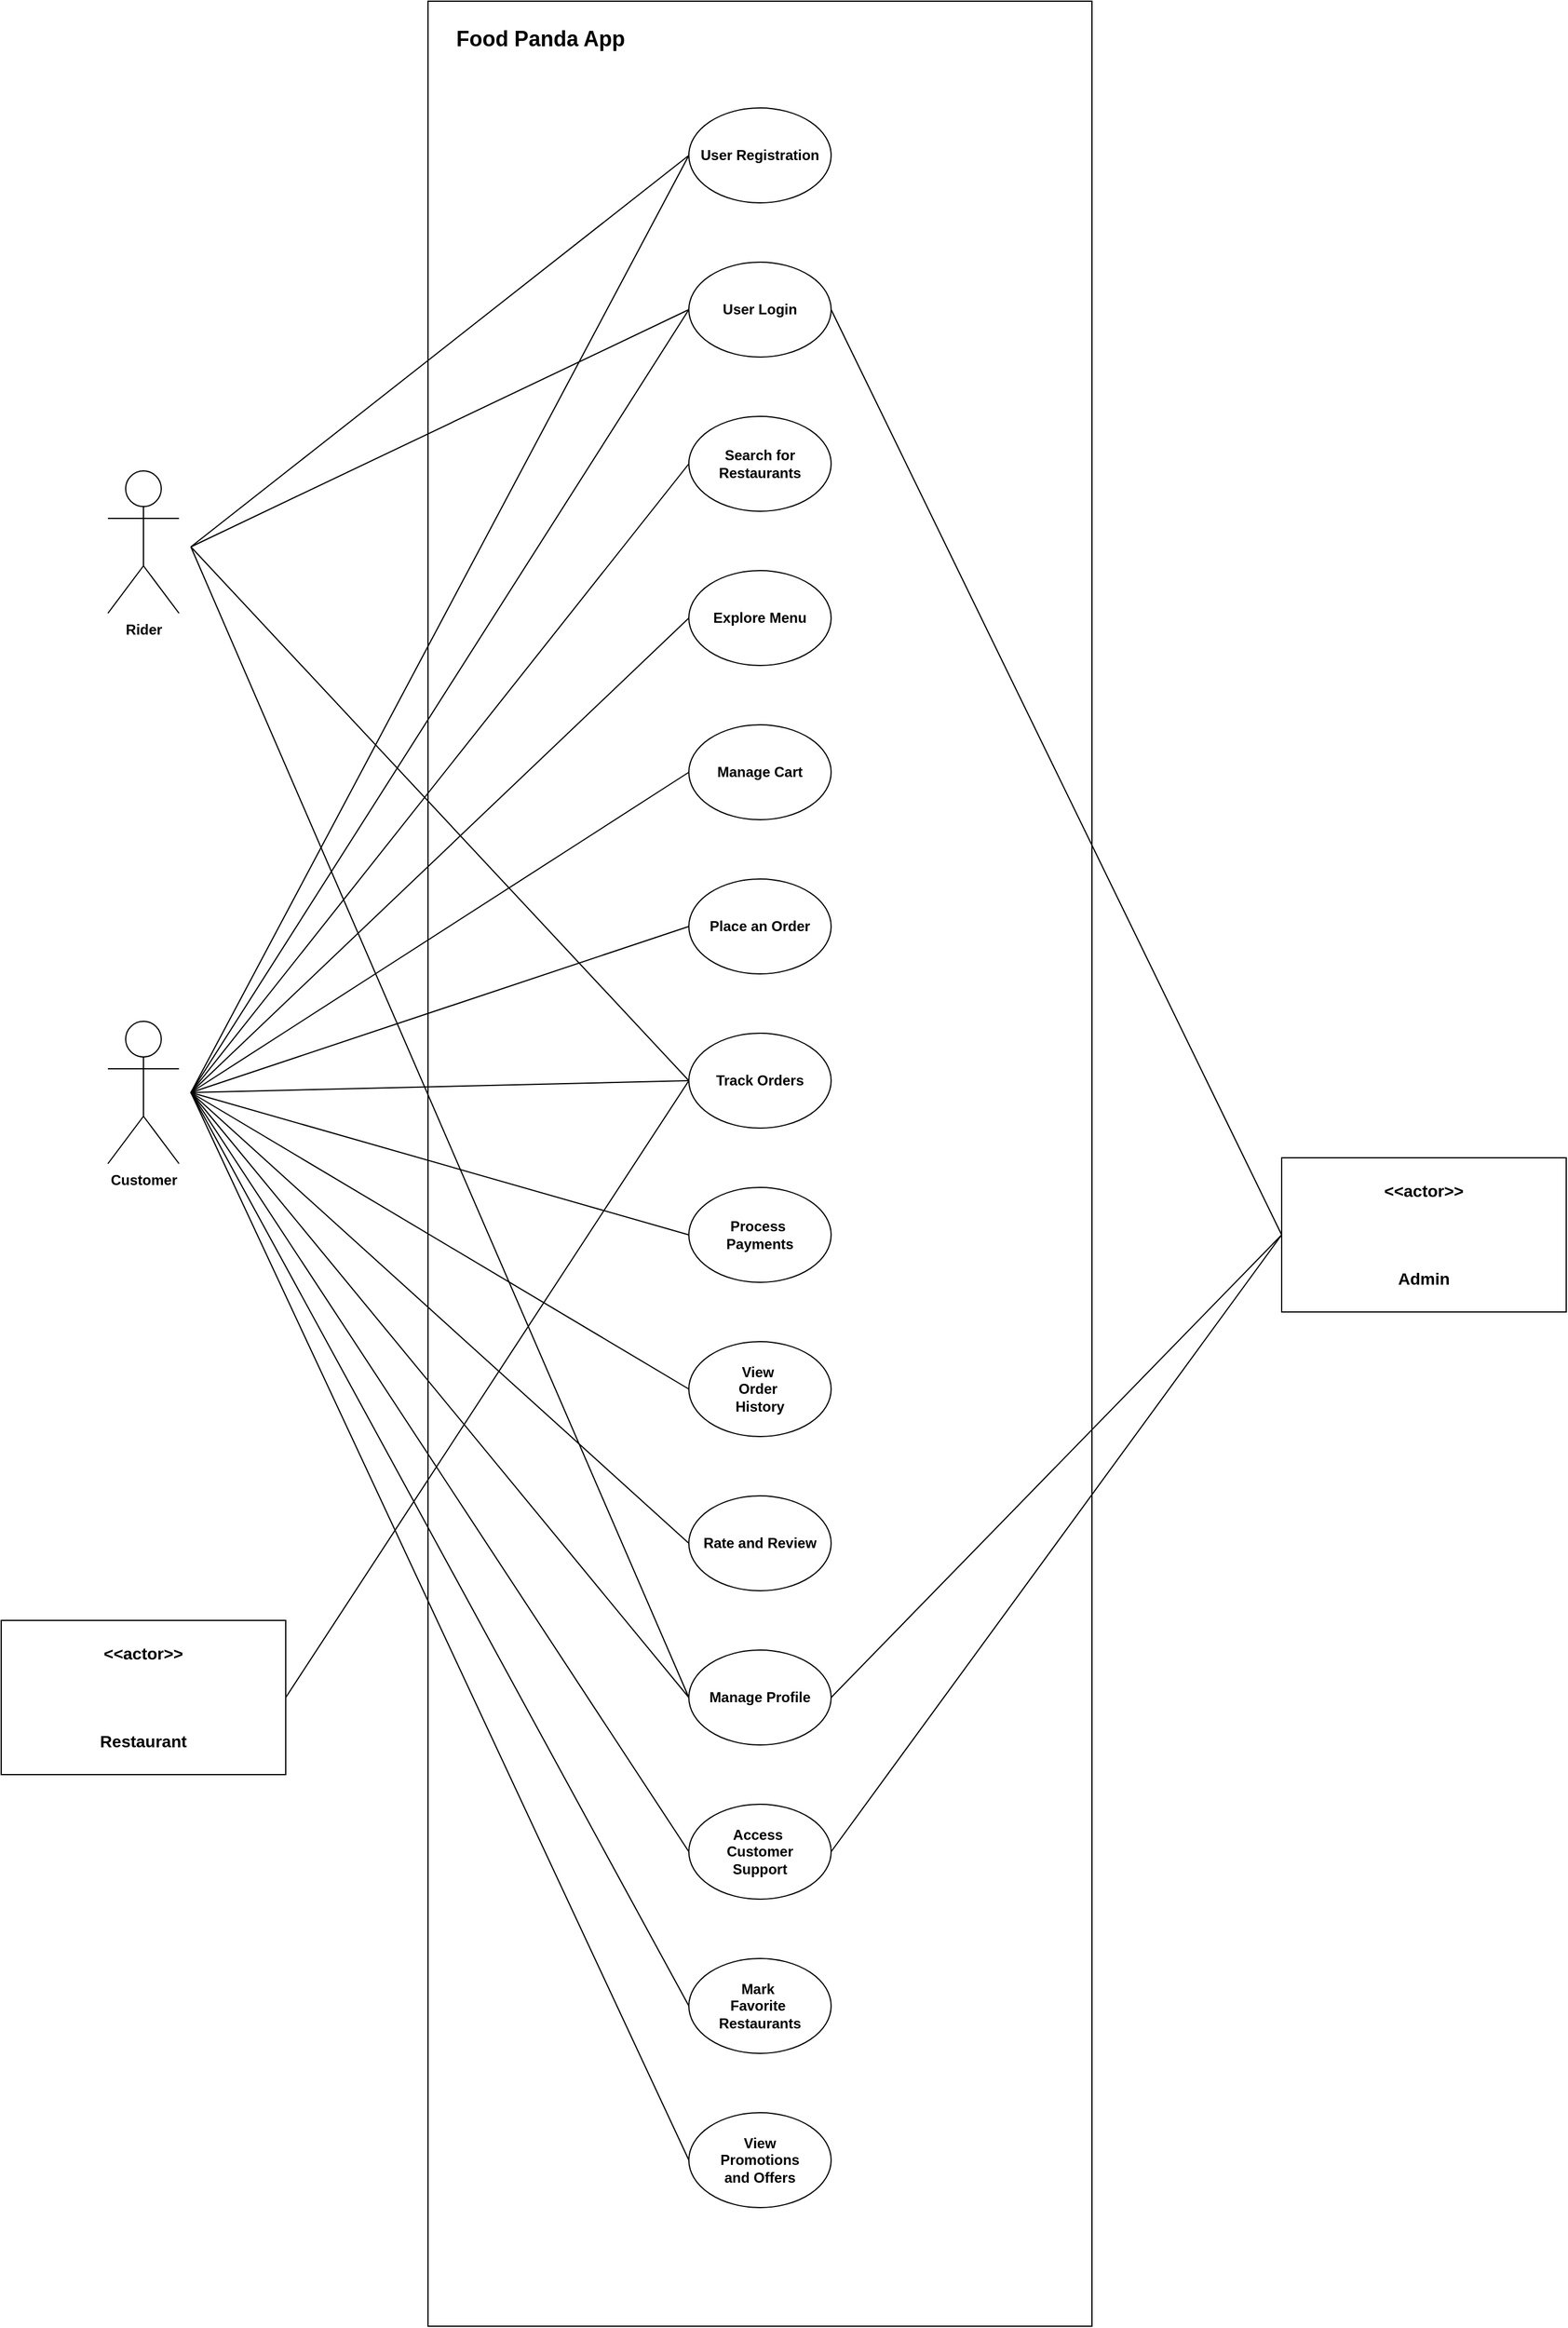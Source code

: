 <mxfile version="22.0.2" type="device">
  <diagram name="Page-1" id="ZnvQc8AnKRLn6tk11_iB">
    <mxGraphModel dx="1494" dy="1737" grid="1" gridSize="10" guides="1" tooltips="1" connect="1" arrows="1" fold="1" page="1" pageScale="1" pageWidth="1502" pageHeight="1719" math="0" shadow="0">
      <root>
        <mxCell id="0" />
        <mxCell id="1" parent="0" />
        <mxCell id="Gh757pU30lZXkgT6N0OI-64" value="" style="rounded=0;whiteSpace=wrap;html=1;fontStyle=1" parent="1" vertex="1">
          <mxGeometry x="480" y="160" width="560" height="1960" as="geometry" />
        </mxCell>
        <mxCell id="Gh757pU30lZXkgT6N0OI-1" value="User Registration" style="ellipse;whiteSpace=wrap;html=1;fontStyle=1" parent="1" vertex="1">
          <mxGeometry x="700" y="250" width="120" height="80" as="geometry" />
        </mxCell>
        <mxCell id="Gh757pU30lZXkgT6N0OI-2" value="User Login" style="ellipse;whiteSpace=wrap;html=1;fontStyle=1" parent="1" vertex="1">
          <mxGeometry x="700" y="380" width="120" height="80" as="geometry" />
        </mxCell>
        <mxCell id="Gh757pU30lZXkgT6N0OI-3" value="Search for Restaurants" style="ellipse;whiteSpace=wrap;html=1;fontStyle=1" parent="1" vertex="1">
          <mxGeometry x="700" y="510" width="120" height="80" as="geometry" />
        </mxCell>
        <mxCell id="Gh757pU30lZXkgT6N0OI-4" value="&lt;div&gt;Explore Menu&lt;/div&gt;" style="ellipse;whiteSpace=wrap;html=1;fontStyle=1" parent="1" vertex="1">
          <mxGeometry x="700" y="640" width="120" height="80" as="geometry" />
        </mxCell>
        <mxCell id="Gh757pU30lZXkgT6N0OI-5" value="&lt;div style=&quot;border-color: var(--border-color);&quot;&gt;Manage Cart&lt;/div&gt;" style="ellipse;whiteSpace=wrap;html=1;fontStyle=1" parent="1" vertex="1">
          <mxGeometry x="700" y="770" width="120" height="80" as="geometry" />
        </mxCell>
        <mxCell id="Gh757pU30lZXkgT6N0OI-6" value="&lt;div style=&quot;border-color: var(--border-color);&quot;&gt;Place an Order&lt;/div&gt;" style="ellipse;whiteSpace=wrap;html=1;fontStyle=1" parent="1" vertex="1">
          <mxGeometry x="700" y="900" width="120" height="80" as="geometry" />
        </mxCell>
        <mxCell id="Gh757pU30lZXkgT6N0OI-7" value="&lt;div style=&quot;border-color: var(--border-color);&quot;&gt;Track Orders&lt;/div&gt;" style="ellipse;whiteSpace=wrap;html=1;fontStyle=1" parent="1" vertex="1">
          <mxGeometry x="700" y="1030" width="120" height="80" as="geometry" />
        </mxCell>
        <mxCell id="Gh757pU30lZXkgT6N0OI-8" value="&lt;div style=&quot;border-color: var(--border-color);&quot;&gt;Process&amp;nbsp;&lt;/div&gt;&lt;div style=&quot;border-color: var(--border-color);&quot;&gt;Payments&lt;/div&gt;" style="ellipse;whiteSpace=wrap;html=1;fontStyle=1" parent="1" vertex="1">
          <mxGeometry x="700" y="1160" width="120" height="80" as="geometry" />
        </mxCell>
        <mxCell id="Gh757pU30lZXkgT6N0OI-9" value="&lt;div style=&quot;border-color: var(--border-color);&quot;&gt;View&amp;nbsp;&lt;/div&gt;&lt;div style=&quot;border-color: var(--border-color);&quot;&gt;Order&amp;nbsp;&lt;/div&gt;&lt;div style=&quot;border-color: var(--border-color);&quot;&gt;History&lt;/div&gt;" style="ellipse;whiteSpace=wrap;html=1;fontStyle=1" parent="1" vertex="1">
          <mxGeometry x="700" y="1290" width="120" height="80" as="geometry" />
        </mxCell>
        <mxCell id="Gh757pU30lZXkgT6N0OI-10" value="&lt;div style=&quot;border-color: var(--border-color);&quot;&gt;Rate and Review&lt;/div&gt;" style="ellipse;whiteSpace=wrap;html=1;fontStyle=1" parent="1" vertex="1">
          <mxGeometry x="700" y="1420" width="120" height="80" as="geometry" />
        </mxCell>
        <mxCell id="Gh757pU30lZXkgT6N0OI-11" value="&lt;div style=&quot;border-color: var(--border-color);&quot;&gt;Manage Profile&lt;/div&gt;" style="ellipse;whiteSpace=wrap;html=1;fontStyle=1" parent="1" vertex="1">
          <mxGeometry x="700" y="1550" width="120" height="80" as="geometry" />
        </mxCell>
        <mxCell id="Gh757pU30lZXkgT6N0OI-12" value="&lt;div style=&quot;border-color: var(--border-color);&quot;&gt;Access&amp;nbsp;&lt;/div&gt;&lt;div style=&quot;border-color: var(--border-color);&quot;&gt;Customer &lt;br&gt;Support&lt;/div&gt;" style="ellipse;whiteSpace=wrap;html=1;fontStyle=1" parent="1" vertex="1">
          <mxGeometry x="700" y="1680" width="120" height="80" as="geometry" />
        </mxCell>
        <mxCell id="Gh757pU30lZXkgT6N0OI-20" value="&lt;div style=&quot;border-color: var(--border-color);&quot;&gt;Mark&amp;nbsp;&lt;/div&gt;&lt;div style=&quot;border-color: var(--border-color);&quot;&gt;Favorite&amp;nbsp;&lt;/div&gt;&lt;div style=&quot;border-color: var(--border-color);&quot;&gt;Restaurants&lt;/div&gt;" style="ellipse;whiteSpace=wrap;html=1;fontStyle=1" parent="1" vertex="1">
          <mxGeometry x="700" y="1810" width="120" height="80" as="geometry" />
        </mxCell>
        <mxCell id="Gh757pU30lZXkgT6N0OI-21" value="View &lt;br&gt;Promotions &lt;br&gt;and Offers" style="ellipse;whiteSpace=wrap;html=1;fontStyle=1" parent="1" vertex="1">
          <mxGeometry x="700" y="1940" width="120" height="80" as="geometry" />
        </mxCell>
        <mxCell id="Gh757pU30lZXkgT6N0OI-22" value="Customer" style="shape=umlActor;verticalLabelPosition=bottom;verticalAlign=top;html=1;outlineConnect=0;fontStyle=1" parent="1" vertex="1">
          <mxGeometry x="210" y="1020" width="60" height="120" as="geometry" />
        </mxCell>
        <mxCell id="Gh757pU30lZXkgT6N0OI-27" value="" style="endArrow=none;html=1;rounded=0;entryX=0;entryY=0.5;entryDx=0;entryDy=0;fontStyle=1" parent="1" target="Gh757pU30lZXkgT6N0OI-1" edge="1">
          <mxGeometry width="50" height="50" relative="1" as="geometry">
            <mxPoint x="280" y="1080" as="sourcePoint" />
            <mxPoint x="480" y="1000" as="targetPoint" />
          </mxGeometry>
        </mxCell>
        <mxCell id="Gh757pU30lZXkgT6N0OI-28" value="" style="endArrow=none;html=1;rounded=0;entryX=0;entryY=0.5;entryDx=0;entryDy=0;fontStyle=1" parent="1" target="Gh757pU30lZXkgT6N0OI-2" edge="1">
          <mxGeometry width="50" height="50" relative="1" as="geometry">
            <mxPoint x="280" y="1080" as="sourcePoint" />
            <mxPoint x="710" y="300" as="targetPoint" />
          </mxGeometry>
        </mxCell>
        <mxCell id="Gh757pU30lZXkgT6N0OI-29" value="" style="endArrow=none;html=1;rounded=0;entryX=0;entryY=0.5;entryDx=0;entryDy=0;fontStyle=1" parent="1" target="Gh757pU30lZXkgT6N0OI-3" edge="1">
          <mxGeometry width="50" height="50" relative="1" as="geometry">
            <mxPoint x="280" y="1080" as="sourcePoint" />
            <mxPoint x="710" y="430" as="targetPoint" />
          </mxGeometry>
        </mxCell>
        <mxCell id="Gh757pU30lZXkgT6N0OI-30" value="" style="endArrow=none;html=1;rounded=0;entryX=0;entryY=0.5;entryDx=0;entryDy=0;fontStyle=1" parent="1" target="Gh757pU30lZXkgT6N0OI-4" edge="1">
          <mxGeometry width="50" height="50" relative="1" as="geometry">
            <mxPoint x="280" y="1080" as="sourcePoint" />
            <mxPoint x="710" y="560" as="targetPoint" />
          </mxGeometry>
        </mxCell>
        <mxCell id="Gh757pU30lZXkgT6N0OI-31" value="" style="endArrow=none;html=1;rounded=0;entryX=0;entryY=0.5;entryDx=0;entryDy=0;fontStyle=1" parent="1" target="Gh757pU30lZXkgT6N0OI-5" edge="1">
          <mxGeometry width="50" height="50" relative="1" as="geometry">
            <mxPoint x="280" y="1080" as="sourcePoint" />
            <mxPoint x="710" y="690" as="targetPoint" />
          </mxGeometry>
        </mxCell>
        <mxCell id="Gh757pU30lZXkgT6N0OI-32" value="" style="endArrow=none;html=1;rounded=0;entryX=0;entryY=0.5;entryDx=0;entryDy=0;fontStyle=1" parent="1" target="Gh757pU30lZXkgT6N0OI-6" edge="1">
          <mxGeometry width="50" height="50" relative="1" as="geometry">
            <mxPoint x="280" y="1080" as="sourcePoint" />
            <mxPoint x="710" y="820" as="targetPoint" />
          </mxGeometry>
        </mxCell>
        <mxCell id="Gh757pU30lZXkgT6N0OI-33" value="" style="endArrow=none;html=1;rounded=0;entryX=0;entryY=0.5;entryDx=0;entryDy=0;fontStyle=1" parent="1" target="Gh757pU30lZXkgT6N0OI-7" edge="1">
          <mxGeometry width="50" height="50" relative="1" as="geometry">
            <mxPoint x="280" y="1080" as="sourcePoint" />
            <mxPoint x="710" y="950" as="targetPoint" />
          </mxGeometry>
        </mxCell>
        <mxCell id="Gh757pU30lZXkgT6N0OI-34" value="" style="endArrow=none;html=1;rounded=0;entryX=0;entryY=0.5;entryDx=0;entryDy=0;fontStyle=1" parent="1" target="Gh757pU30lZXkgT6N0OI-8" edge="1">
          <mxGeometry width="50" height="50" relative="1" as="geometry">
            <mxPoint x="280" y="1080" as="sourcePoint" />
            <mxPoint x="710" y="1080" as="targetPoint" />
          </mxGeometry>
        </mxCell>
        <mxCell id="Gh757pU30lZXkgT6N0OI-35" value="" style="endArrow=none;html=1;rounded=0;entryX=0;entryY=0.5;entryDx=0;entryDy=0;fontStyle=1" parent="1" target="Gh757pU30lZXkgT6N0OI-9" edge="1">
          <mxGeometry width="50" height="50" relative="1" as="geometry">
            <mxPoint x="280" y="1080" as="sourcePoint" />
            <mxPoint x="710" y="1210" as="targetPoint" />
          </mxGeometry>
        </mxCell>
        <mxCell id="Gh757pU30lZXkgT6N0OI-36" value="" style="endArrow=none;html=1;rounded=0;entryX=0;entryY=0.5;entryDx=0;entryDy=0;fontStyle=1" parent="1" target="Gh757pU30lZXkgT6N0OI-10" edge="1">
          <mxGeometry width="50" height="50" relative="1" as="geometry">
            <mxPoint x="280" y="1080" as="sourcePoint" />
            <mxPoint x="710" y="1340" as="targetPoint" />
          </mxGeometry>
        </mxCell>
        <mxCell id="Gh757pU30lZXkgT6N0OI-37" value="" style="endArrow=none;html=1;rounded=0;entryX=0;entryY=0.5;entryDx=0;entryDy=0;fontStyle=1" parent="1" target="Gh757pU30lZXkgT6N0OI-11" edge="1">
          <mxGeometry width="50" height="50" relative="1" as="geometry">
            <mxPoint x="280" y="1080" as="sourcePoint" />
            <mxPoint x="710" y="1470" as="targetPoint" />
          </mxGeometry>
        </mxCell>
        <mxCell id="Gh757pU30lZXkgT6N0OI-38" value="" style="endArrow=none;html=1;rounded=0;entryX=0;entryY=0.5;entryDx=0;entryDy=0;fontStyle=1" parent="1" target="Gh757pU30lZXkgT6N0OI-12" edge="1">
          <mxGeometry width="50" height="50" relative="1" as="geometry">
            <mxPoint x="280" y="1080" as="sourcePoint" />
            <mxPoint x="710" y="1600" as="targetPoint" />
          </mxGeometry>
        </mxCell>
        <mxCell id="Gh757pU30lZXkgT6N0OI-39" value="" style="endArrow=none;html=1;rounded=0;entryX=0;entryY=0.5;entryDx=0;entryDy=0;fontStyle=1" parent="1" target="Gh757pU30lZXkgT6N0OI-20" edge="1">
          <mxGeometry width="50" height="50" relative="1" as="geometry">
            <mxPoint x="280" y="1080" as="sourcePoint" />
            <mxPoint x="710" y="1730" as="targetPoint" />
          </mxGeometry>
        </mxCell>
        <mxCell id="Gh757pU30lZXkgT6N0OI-40" value="" style="endArrow=none;html=1;rounded=0;entryX=0;entryY=0.5;entryDx=0;entryDy=0;fontStyle=1" parent="1" target="Gh757pU30lZXkgT6N0OI-21" edge="1">
          <mxGeometry width="50" height="50" relative="1" as="geometry">
            <mxPoint x="280" y="1080" as="sourcePoint" />
            <mxPoint x="710" y="1860" as="targetPoint" />
          </mxGeometry>
        </mxCell>
        <mxCell id="Gh757pU30lZXkgT6N0OI-43" value="&lt;font style=&quot;font-size: 14px;&quot;&gt;&amp;lt;&amp;lt;actor&amp;gt;&amp;gt;&lt;br&gt;&lt;/font&gt;&lt;br&gt;&lt;br&gt;&lt;br&gt;&lt;br&gt;&lt;span style=&quot;font-size: 14px;&quot;&gt;&lt;span&gt;Restaurant&lt;/span&gt;&lt;/span&gt;" style="rounded=0;whiteSpace=wrap;html=1;fontStyle=1" parent="1" vertex="1">
          <mxGeometry x="120" y="1525" width="240" height="130" as="geometry" />
        </mxCell>
        <mxCell id="Gh757pU30lZXkgT6N0OI-44" value="&lt;font style=&quot;font-size: 14px;&quot;&gt;&amp;lt;&amp;lt;actor&amp;gt;&amp;gt;&lt;br&gt;&lt;/font&gt;&lt;br&gt;&lt;br&gt;&lt;br&gt;&lt;br&gt;&lt;span&gt;&lt;font style=&quot;font-size: 14px;&quot;&gt;Admin&lt;/font&gt;&lt;/span&gt;" style="rounded=0;whiteSpace=wrap;html=1;fontStyle=1" parent="1" vertex="1">
          <mxGeometry x="1200" y="1135" width="240" height="130" as="geometry" />
        </mxCell>
        <mxCell id="Gh757pU30lZXkgT6N0OI-45" value="Rider" style="shape=umlActor;verticalLabelPosition=bottom;verticalAlign=top;html=1;outlineConnect=0;fontStyle=1" parent="1" vertex="1">
          <mxGeometry x="210" y="556" width="60" height="120" as="geometry" />
        </mxCell>
        <mxCell id="Gh757pU30lZXkgT6N0OI-47" value="" style="endArrow=none;html=1;rounded=0;exitX=1;exitY=0.5;exitDx=0;exitDy=0;entryX=0;entryY=0.5;entryDx=0;entryDy=0;fontStyle=1" parent="1" source="Gh757pU30lZXkgT6N0OI-43" target="Gh757pU30lZXkgT6N0OI-7" edge="1">
          <mxGeometry width="50" height="50" relative="1" as="geometry">
            <mxPoint x="290" y="1090" as="sourcePoint" />
            <mxPoint x="610" y="2030" as="targetPoint" />
          </mxGeometry>
        </mxCell>
        <mxCell id="Gh757pU30lZXkgT6N0OI-51" value="" style="endArrow=none;html=1;rounded=0;entryX=0;entryY=0.5;entryDx=0;entryDy=0;fontStyle=1" parent="1" target="Gh757pU30lZXkgT6N0OI-1" edge="1">
          <mxGeometry width="50" height="50" relative="1" as="geometry">
            <mxPoint x="280" y="620" as="sourcePoint" />
            <mxPoint x="710" y="300" as="targetPoint" />
          </mxGeometry>
        </mxCell>
        <mxCell id="Gh757pU30lZXkgT6N0OI-52" value="" style="endArrow=none;html=1;rounded=0;entryX=0;entryY=0.5;entryDx=0;entryDy=0;fontStyle=1" parent="1" target="Gh757pU30lZXkgT6N0OI-2" edge="1">
          <mxGeometry width="50" height="50" relative="1" as="geometry">
            <mxPoint x="280" y="620" as="sourcePoint" />
            <mxPoint x="710" y="300" as="targetPoint" />
          </mxGeometry>
        </mxCell>
        <mxCell id="Gh757pU30lZXkgT6N0OI-54" value="" style="endArrow=none;html=1;rounded=0;entryX=0;entryY=0.5;entryDx=0;entryDy=0;fontStyle=1" parent="1" target="Gh757pU30lZXkgT6N0OI-7" edge="1">
          <mxGeometry width="50" height="50" relative="1" as="geometry">
            <mxPoint x="280" y="620" as="sourcePoint" />
            <mxPoint x="710" y="950" as="targetPoint" />
          </mxGeometry>
        </mxCell>
        <mxCell id="Gh757pU30lZXkgT6N0OI-55" value="" style="endArrow=none;html=1;rounded=0;entryX=0;entryY=0.5;entryDx=0;entryDy=0;fontStyle=1" parent="1" target="Gh757pU30lZXkgT6N0OI-11" edge="1">
          <mxGeometry width="50" height="50" relative="1" as="geometry">
            <mxPoint x="280" y="620" as="sourcePoint" />
            <mxPoint x="710" y="1080" as="targetPoint" />
          </mxGeometry>
        </mxCell>
        <mxCell id="Gh757pU30lZXkgT6N0OI-56" value="" style="endArrow=none;html=1;rounded=0;entryX=0;entryY=0.5;entryDx=0;entryDy=0;exitX=1;exitY=0.5;exitDx=0;exitDy=0;fontStyle=1" parent="1" source="Gh757pU30lZXkgT6N0OI-11" target="Gh757pU30lZXkgT6N0OI-44" edge="1">
          <mxGeometry width="50" height="50" relative="1" as="geometry">
            <mxPoint x="940" y="1210" as="sourcePoint" />
            <mxPoint x="1100" y="1240" as="targetPoint" />
          </mxGeometry>
        </mxCell>
        <mxCell id="Gh757pU30lZXkgT6N0OI-57" value="" style="endArrow=none;html=1;rounded=0;entryX=0;entryY=0.5;entryDx=0;entryDy=0;exitX=1;exitY=0.5;exitDx=0;exitDy=0;fontStyle=1" parent="1" source="Gh757pU30lZXkgT6N0OI-12" target="Gh757pU30lZXkgT6N0OI-44" edge="1">
          <mxGeometry width="50" height="50" relative="1" as="geometry">
            <mxPoint x="830" y="1600" as="sourcePoint" />
            <mxPoint x="1210" y="1255" as="targetPoint" />
          </mxGeometry>
        </mxCell>
        <mxCell id="Gh757pU30lZXkgT6N0OI-61" value="" style="endArrow=none;html=1;rounded=0;entryX=0;entryY=0.5;entryDx=0;entryDy=0;exitX=1;exitY=0.5;exitDx=0;exitDy=0;fontStyle=1" parent="1" source="Gh757pU30lZXkgT6N0OI-2" target="Gh757pU30lZXkgT6N0OI-44" edge="1">
          <mxGeometry width="50" height="50" relative="1" as="geometry">
            <mxPoint x="830" y="300" as="sourcePoint" />
            <mxPoint x="1210" y="1255" as="targetPoint" />
          </mxGeometry>
        </mxCell>
        <mxCell id="Gh757pU30lZXkgT6N0OI-65" value="&lt;font style=&quot;font-size: 18px;&quot;&gt;&lt;span&gt;Food Panda App&lt;/span&gt;&lt;/font&gt;" style="text;html=1;strokeColor=none;fillColor=none;align=center;verticalAlign=middle;whiteSpace=wrap;rounded=0;fontStyle=1" parent="1" vertex="1">
          <mxGeometry x="500" y="177" width="150" height="30" as="geometry" />
        </mxCell>
      </root>
    </mxGraphModel>
  </diagram>
</mxfile>
